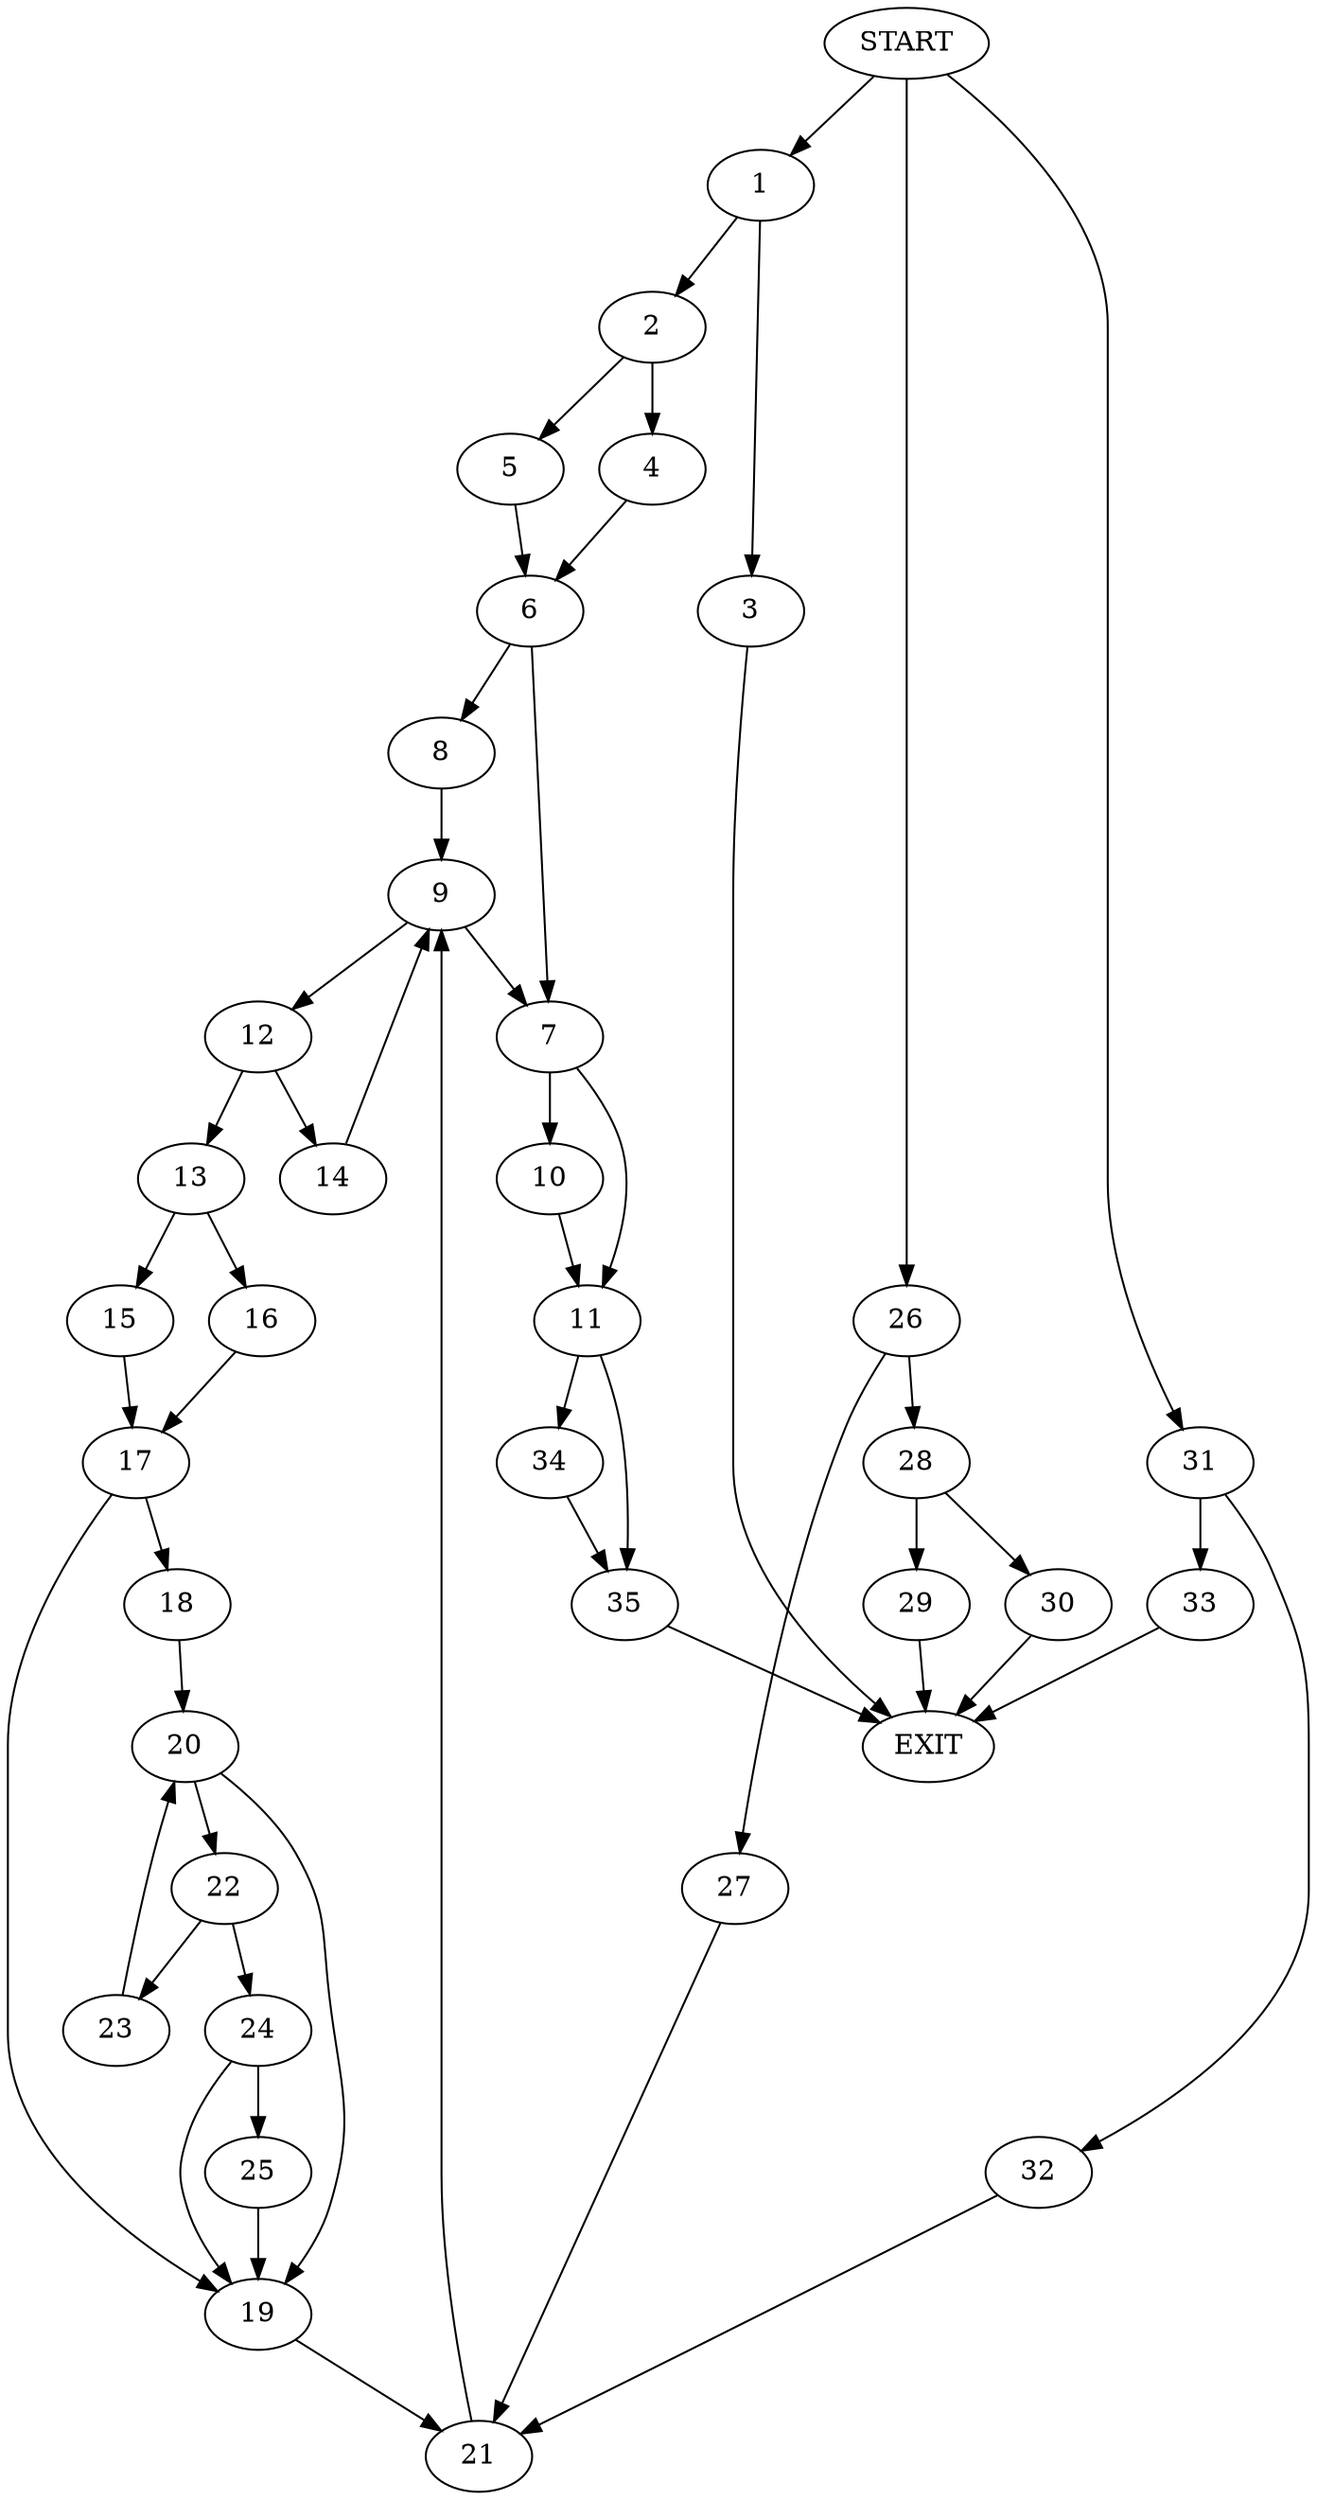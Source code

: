 digraph {
0 [label="START"]
36 [label="EXIT"]
0 -> 1
1 -> 2
1 -> 3
3 -> 36
2 -> 4
2 -> 5
4 -> 6
5 -> 6
6 -> 7
6 -> 8
8 -> 9
7 -> 10
7 -> 11
9 -> 7
9 -> 12
12 -> 13
12 -> 14
14 -> 9
13 -> 15
13 -> 16
15 -> 17
16 -> 17
17 -> 18
17 -> 19
18 -> 20
19 -> 21
20 -> 22
20 -> 19
22 -> 23
22 -> 24
24 -> 25
24 -> 19
23 -> 20
25 -> 19
21 -> 9
0 -> 26
26 -> 27
26 -> 28
28 -> 29
28 -> 30
27 -> 21
30 -> 36
29 -> 36
0 -> 31
31 -> 32
31 -> 33
33 -> 36
32 -> 21
11 -> 34
11 -> 35
10 -> 11
34 -> 35
35 -> 36
}
